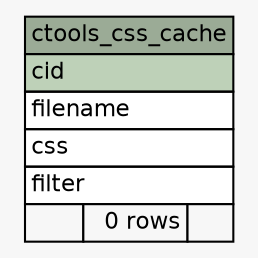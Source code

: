 // dot 2.30.1 on Mac OS X 10.8.3
// SchemaSpy rev 590
digraph "ctools_css_cache" {
  graph [
    rankdir="RL"
    bgcolor="#f7f7f7"
    nodesep="0.18"
    ranksep="0.46"
    fontname="Helvetica"
    fontsize="11"
  ];
  node [
    fontname="Helvetica"
    fontsize="11"
    shape="plaintext"
  ];
  edge [
    arrowsize="0.8"
  ];
  "ctools_css_cache" [
    label=<
    <TABLE BORDER="0" CELLBORDER="1" CELLSPACING="0" BGCOLOR="#ffffff">
      <TR><TD COLSPAN="3" BGCOLOR="#9bab96" ALIGN="CENTER">ctools_css_cache</TD></TR>
      <TR><TD PORT="cid" COLSPAN="3" BGCOLOR="#bed1b8" ALIGN="LEFT">cid</TD></TR>
      <TR><TD PORT="filename" COLSPAN="3" ALIGN="LEFT">filename</TD></TR>
      <TR><TD PORT="css" COLSPAN="3" ALIGN="LEFT">css</TD></TR>
      <TR><TD PORT="filter" COLSPAN="3" ALIGN="LEFT">filter</TD></TR>
      <TR><TD ALIGN="LEFT" BGCOLOR="#f7f7f7">  </TD><TD ALIGN="RIGHT" BGCOLOR="#f7f7f7">0 rows</TD><TD ALIGN="RIGHT" BGCOLOR="#f7f7f7">  </TD></TR>
    </TABLE>>
    URL="tables/ctools_css_cache.html"
    tooltip="ctools_css_cache"
  ];
}
